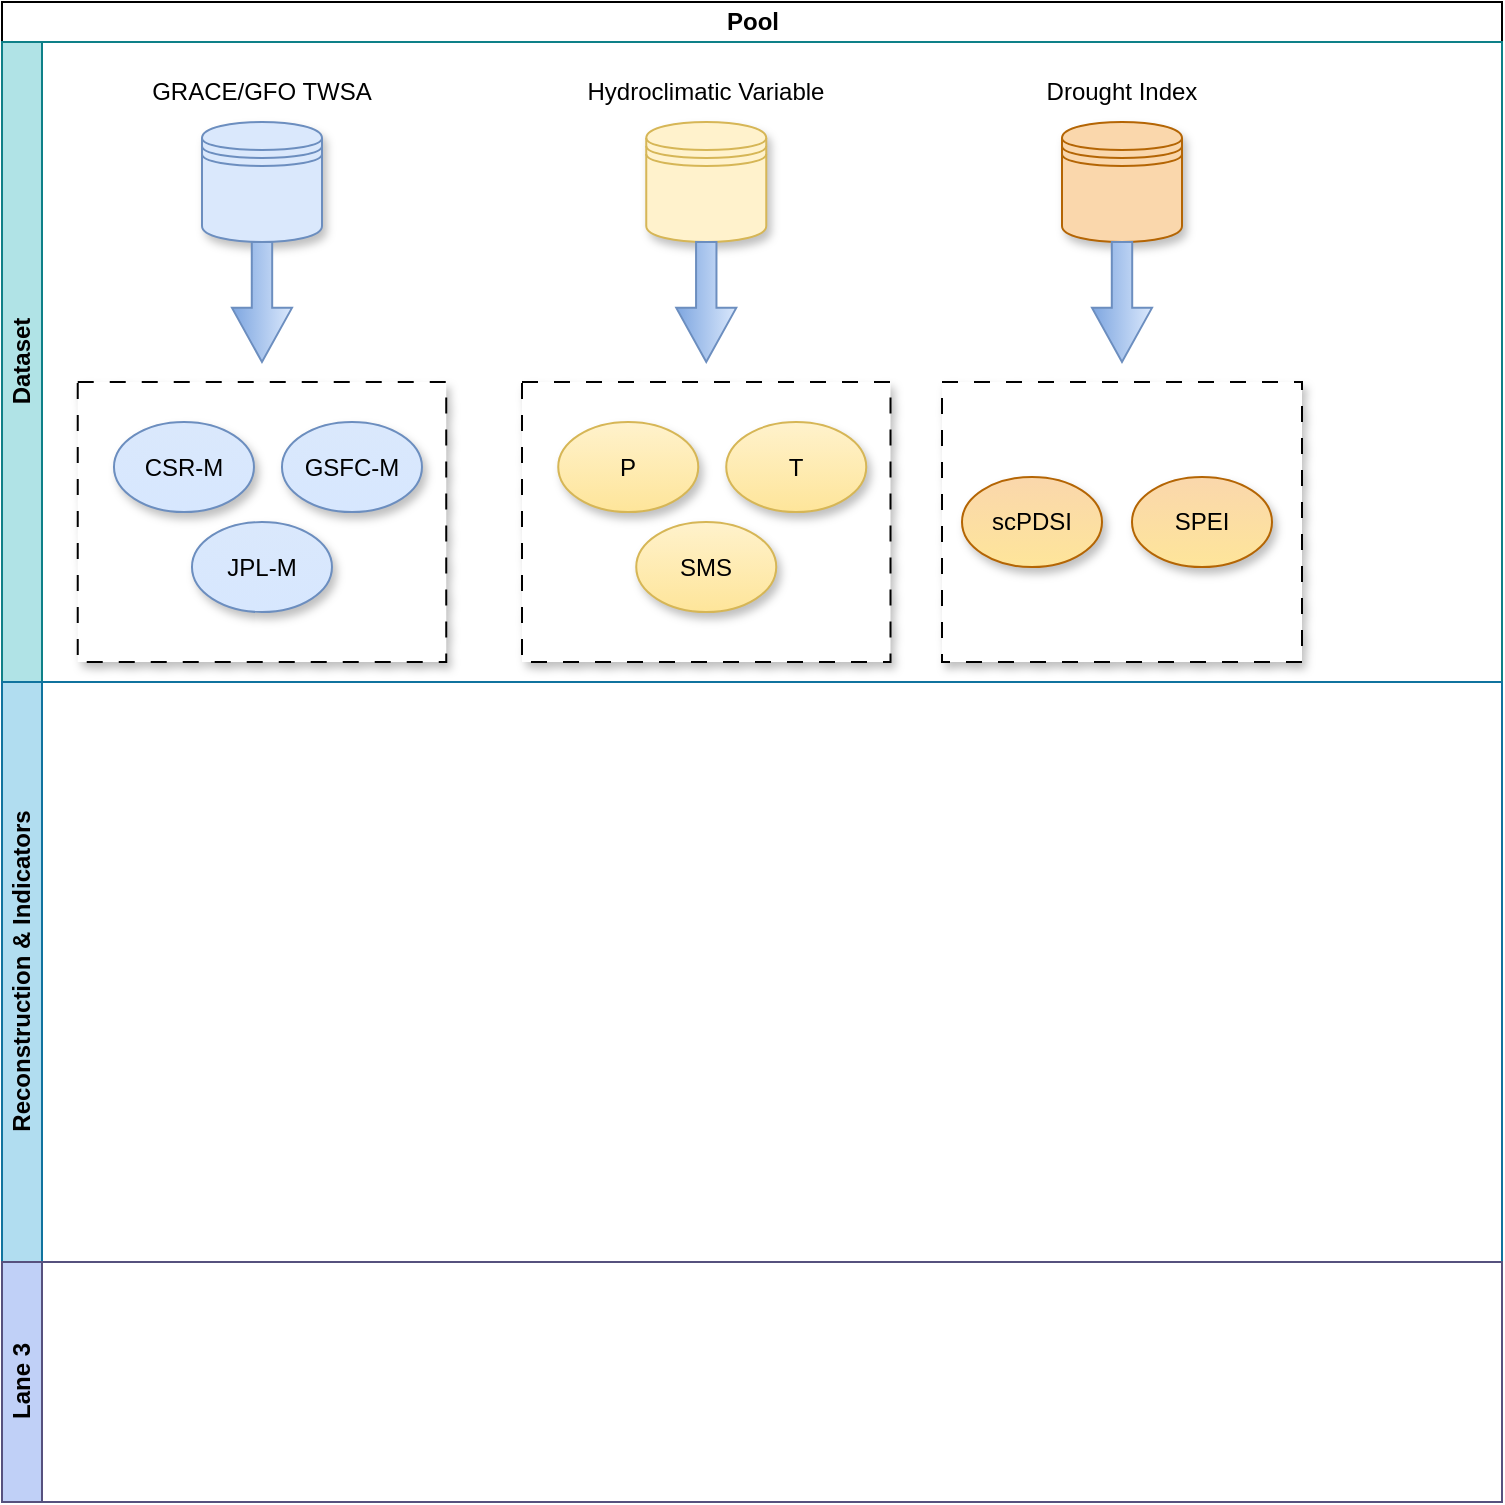 <mxfile version="24.4.4" type="github">
  <diagram name="第 1 页" id="4D73sQxTLWBu-hPYvA0C">
    <mxGraphModel dx="908" dy="591" grid="1" gridSize="10" guides="1" tooltips="1" connect="1" arrows="1" fold="1" page="1" pageScale="1" pageWidth="827" pageHeight="1169" math="0" shadow="0">
      <root>
        <mxCell id="0" />
        <mxCell id="1" parent="0" />
        <mxCell id="Z6pAk5ewVCMAX08WyuHA-3" value="Pool" style="swimlane;childLayout=stackLayout;resizeParent=1;resizeParentMax=0;horizontal=1;startSize=20;horizontalStack=0;html=1;" parent="1" vertex="1">
          <mxGeometry x="80" y="20" width="750" height="750" as="geometry">
            <mxRectangle x="114" y="80" width="70" height="30" as="alternateBounds" />
          </mxGeometry>
        </mxCell>
        <mxCell id="Z6pAk5ewVCMAX08WyuHA-4" value="Dataset" style="swimlane;startSize=20;horizontal=0;html=1;swimlaneFillColor=none;fillColor=#b0e3e6;strokeColor=#0e8088;" parent="Z6pAk5ewVCMAX08WyuHA-3" vertex="1">
          <mxGeometry y="20" width="750" height="320" as="geometry">
            <mxRectangle y="20" width="580" height="30" as="alternateBounds" />
          </mxGeometry>
        </mxCell>
        <mxCell id="Z6pAk5ewVCMAX08WyuHA-7" value="" style="shape=datastore;whiteSpace=wrap;html=1;fillColor=#dae8fc;strokeColor=#6c8ebf;shadow=1;" parent="Z6pAk5ewVCMAX08WyuHA-4" vertex="1">
          <mxGeometry x="100" y="40" width="60" height="60" as="geometry" />
        </mxCell>
        <mxCell id="Z6pAk5ewVCMAX08WyuHA-8" value="GRACE/GFO TWSA" style="text;html=1;align=center;verticalAlign=middle;whiteSpace=wrap;rounded=0;" parent="Z6pAk5ewVCMAX08WyuHA-4" vertex="1">
          <mxGeometry x="60" y="10" width="140" height="30" as="geometry" />
        </mxCell>
        <mxCell id="Z6pAk5ewVCMAX08WyuHA-9" value="" style="shape=datastore;whiteSpace=wrap;html=1;fillColor=#fff2cc;strokeColor=#d6b656;shadow=1;" parent="Z6pAk5ewVCMAX08WyuHA-4" vertex="1">
          <mxGeometry x="322.13" y="40" width="60" height="60" as="geometry" />
        </mxCell>
        <mxCell id="Z6pAk5ewVCMAX08WyuHA-10" value="Hydroclimatic Variable" style="text;html=1;align=center;verticalAlign=middle;whiteSpace=wrap;rounded=0;" parent="Z6pAk5ewVCMAX08WyuHA-4" vertex="1">
          <mxGeometry x="274.13" y="10" width="156" height="30" as="geometry" />
        </mxCell>
        <mxCell id="Z6pAk5ewVCMAX08WyuHA-16" value="" style="shape=datastore;whiteSpace=wrap;html=1;fillColor=#fad7ac;strokeColor=#b46504;shadow=1;" parent="Z6pAk5ewVCMAX08WyuHA-4" vertex="1">
          <mxGeometry x="530" y="40" width="60" height="60" as="geometry" />
        </mxCell>
        <mxCell id="Z6pAk5ewVCMAX08WyuHA-17" value="Drought Index" style="text;html=1;align=center;verticalAlign=middle;whiteSpace=wrap;rounded=0;" parent="Z6pAk5ewVCMAX08WyuHA-4" vertex="1">
          <mxGeometry x="515" y="10" width="90" height="30" as="geometry" />
        </mxCell>
        <mxCell id="Z6pAk5ewVCMAX08WyuHA-23" value="" style="html=1;shadow=0;dashed=0;align=center;verticalAlign=middle;shape=mxgraph.arrows2.arrow;dy=0.66;dx=27.07;direction=south;notch=0;fillColor=#dae8fc;strokeColor=#6c8ebf;gradientColor=#7ea6e0;" parent="Z6pAk5ewVCMAX08WyuHA-4" vertex="1">
          <mxGeometry x="114.99" y="100" width="30" height="60" as="geometry" />
        </mxCell>
        <mxCell id="Z6pAk5ewVCMAX08WyuHA-24" value="" style="html=1;shadow=0;dashed=0;align=center;verticalAlign=middle;shape=mxgraph.arrows2.arrow;dy=0.66;dx=27.07;direction=south;notch=0;fillColor=#dae8fc;strokeColor=#6c8ebf;gradientColor=#7ea6e0;" parent="Z6pAk5ewVCMAX08WyuHA-4" vertex="1">
          <mxGeometry x="337.13" y="100" width="30" height="60" as="geometry" />
        </mxCell>
        <mxCell id="Z6pAk5ewVCMAX08WyuHA-25" value="" style="html=1;shadow=0;dashed=0;align=center;verticalAlign=middle;shape=mxgraph.arrows2.arrow;dy=0.66;dx=27.07;direction=south;notch=0;fillColor=#dae8fc;strokeColor=#6c8ebf;gradientColor=#7ea6e0;" parent="Z6pAk5ewVCMAX08WyuHA-4" vertex="1">
          <mxGeometry x="545" y="100" width="30" height="60" as="geometry" />
        </mxCell>
        <mxCell id="Z6pAk5ewVCMAX08WyuHA-27" value="" style="rounded=0;whiteSpace=wrap;html=1;arcSize=15;glass=0;dashed=1;dashPattern=8 8;shadow=1;" parent="Z6pAk5ewVCMAX08WyuHA-4" vertex="1">
          <mxGeometry x="37.87" y="170" width="184.25" height="140" as="geometry" />
        </mxCell>
        <mxCell id="Z6pAk5ewVCMAX08WyuHA-28" value="CSR-M" style="ellipse;whiteSpace=wrap;html=1;fillColor=#dae8fc;gradientColor=#d7e7fe;strokeColor=#6c8ebf;align=center;verticalAlign=middle;fontFamily=Helvetica;fontSize=12;fontColor=default;shadow=1;" parent="Z6pAk5ewVCMAX08WyuHA-4" vertex="1">
          <mxGeometry x="55.99" y="190" width="70" height="45" as="geometry" />
        </mxCell>
        <mxCell id="Z6pAk5ewVCMAX08WyuHA-30" value="GSFC-M" style="ellipse;whiteSpace=wrap;html=1;fillColor=#dae8fc;gradientColor=#d7e7fe;strokeColor=#6c8ebf;shadow=1;" parent="Z6pAk5ewVCMAX08WyuHA-4" vertex="1">
          <mxGeometry x="139.99" y="190" width="70" height="45" as="geometry" />
        </mxCell>
        <mxCell id="Z6pAk5ewVCMAX08WyuHA-29" value="JPL-M" style="ellipse;whiteSpace=wrap;html=1;gradientColor=#d7e7fe;fillColor=#dae8fc;strokeColor=#6c8ebf;align=center;verticalAlign=middle;fontFamily=Helvetica;fontSize=12;fontColor=default;shadow=1;" parent="Z6pAk5ewVCMAX08WyuHA-4" vertex="1">
          <mxGeometry x="94.99" y="240" width="70" height="45" as="geometry" />
        </mxCell>
        <mxCell id="Z6pAk5ewVCMAX08WyuHA-31" value="" style="rounded=0;whiteSpace=wrap;html=1;arcSize=15;glass=0;dashed=1;dashPattern=8 8;shadow=1;" parent="Z6pAk5ewVCMAX08WyuHA-4" vertex="1">
          <mxGeometry x="260" y="170" width="184.25" height="140" as="geometry" />
        </mxCell>
        <mxCell id="Z6pAk5ewVCMAX08WyuHA-32" value="P" style="ellipse;whiteSpace=wrap;html=1;fillColor=#fff2cc;gradientColor=#fee59a;strokeColor=#d6b656;align=center;verticalAlign=middle;fontFamily=Helvetica;fontSize=12;shadow=1;fontColor=default;" parent="Z6pAk5ewVCMAX08WyuHA-4" vertex="1">
          <mxGeometry x="278.12" y="190" width="70" height="45" as="geometry" />
        </mxCell>
        <mxCell id="Z6pAk5ewVCMAX08WyuHA-33" value="T" style="ellipse;whiteSpace=wrap;html=1;fillColor=#fff2cc;gradientColor=#fee59a;strokeColor=#d6b656;shadow=1;align=center;verticalAlign=middle;fontFamily=Helvetica;fontSize=12;fontColor=default;" parent="Z6pAk5ewVCMAX08WyuHA-4" vertex="1">
          <mxGeometry x="362.12" y="190" width="70" height="45" as="geometry" />
        </mxCell>
        <mxCell id="Z6pAk5ewVCMAX08WyuHA-34" value="SMS" style="ellipse;whiteSpace=wrap;html=1;gradientColor=#fee59a;fillColor=#fff2cc;strokeColor=#d6b656;align=center;verticalAlign=middle;fontFamily=Helvetica;fontSize=12;fontColor=default;shadow=1;" parent="Z6pAk5ewVCMAX08WyuHA-4" vertex="1">
          <mxGeometry x="317.12" y="240" width="70" height="45" as="geometry" />
        </mxCell>
        <mxCell id="Z6pAk5ewVCMAX08WyuHA-35" value="" style="rounded=0;whiteSpace=wrap;html=1;arcSize=15;glass=0;dashed=1;dashPattern=8 8;shadow=1;" parent="Z6pAk5ewVCMAX08WyuHA-4" vertex="1">
          <mxGeometry x="470" y="170" width="180" height="140" as="geometry" />
        </mxCell>
        <mxCell id="Z6pAk5ewVCMAX08WyuHA-36" value="scPDSI" style="ellipse;whiteSpace=wrap;html=1;fillColor=#fad7ac;gradientColor=#fee59a;strokeColor=#b46504;align=center;verticalAlign=middle;fontFamily=Helvetica;fontSize=12;shadow=1;fontColor=default;" parent="Z6pAk5ewVCMAX08WyuHA-4" vertex="1">
          <mxGeometry x="480" y="217.5" width="70" height="45" as="geometry" />
        </mxCell>
        <mxCell id="Z6pAk5ewVCMAX08WyuHA-38" value="SPEI" style="ellipse;whiteSpace=wrap;html=1;gradientColor=#fee59a;fillColor=#fad7ac;strokeColor=#b46504;align=center;verticalAlign=middle;fontFamily=Helvetica;fontSize=12;fontColor=default;shadow=1;" parent="Z6pAk5ewVCMAX08WyuHA-4" vertex="1">
          <mxGeometry x="565" y="217.5" width="70" height="45" as="geometry" />
        </mxCell>
        <mxCell id="Z6pAk5ewVCMAX08WyuHA-39" value="Reconstruction &amp;amp; Indicators" style="swimlane;startSize=20;horizontal=0;html=1;swimlaneFillColor=none;fillColor=#b1ddf0;strokeColor=#10739e;" parent="Z6pAk5ewVCMAX08WyuHA-3" vertex="1">
          <mxGeometry y="340" width="750" height="290" as="geometry" />
        </mxCell>
        <mxCell id="Z6pAk5ewVCMAX08WyuHA-6" value="Lane 3" style="swimlane;startSize=20;horizontal=0;html=1;fillColor=#c0d0f7;strokeColor=#56517e;" parent="Z6pAk5ewVCMAX08WyuHA-3" vertex="1">
          <mxGeometry y="630" width="750" height="120" as="geometry" />
        </mxCell>
      </root>
    </mxGraphModel>
  </diagram>
</mxfile>
